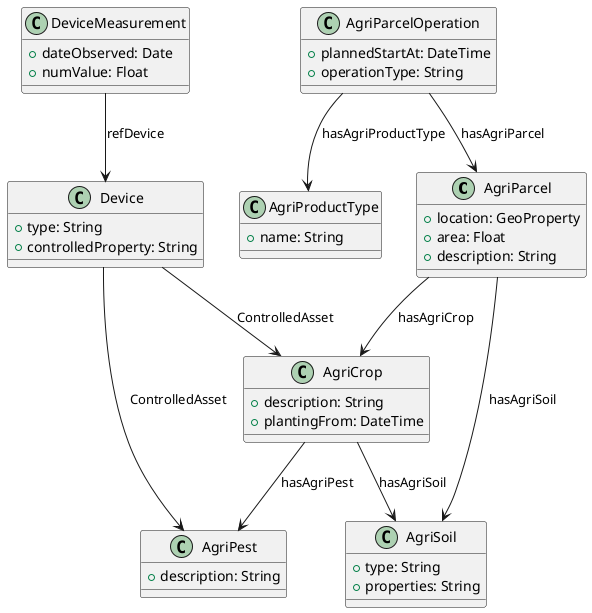 @startuml
'https://plantuml.com/class-diagram
class AgriParcel {
    + location: GeoProperty
    + area: Float
    + description: String
}
class AgriCrop {
    + description: String
    + plantingFrom: DateTime
}
class AgriSoil {
    + type: String
    + properties: String
}
class AgriParcelOperation {
    + plannedStartAt: DateTime
    + operationType: String
}
class Device {
    + type: String
    + controlledProperty: String
}
class DeviceMeasurement {
    + dateObserved: Date
    + numValue: Float
}
class AgriPest {
    + description: String
}
class AgriProductType {
    + name: String
}

/'
class FeatureCollection {
    + type: String = "FeatureCollection"
    + features: List<Feature>
}
class Feature {
    + type: String = "Feature"
    + geometry: Geometry
    + properties: Map<String, Any>
}
class Geometry {
    + type: String
    + coordinates: List<Float>
}
AgriParcel "1" o-- "1" FeatureCollection : location
FeatureCollection "1" *-- "0..*" Feature : features
Feature "1" *-- "1" Geometry : geometry
'/

AgriParcel  --> AgriCrop : hasAgriCrop
AgriParcel --> AgriSoil : hasAgriSoil
AgriCrop --> AgriSoil : hasAgriSoil
AgriCrop --> AgriPest : hasAgriPest
DeviceMeasurement  --> Device: refDevice
Device --> AgriPest: ControlledAsset
AgriParcelOperation --> AgriParcel : hasAgriParcel
AgriParcelOperation --> AgriProductType : hasAgriProductType
Device  --> AgriCrop : ControlledAsset
/'
class DigitalTwin{
}
DigitalTwin --> AgriParcel: locatedAtParcel
DigitalTwin --> AgriCrop: isAgriCrop
'/
@enduml
